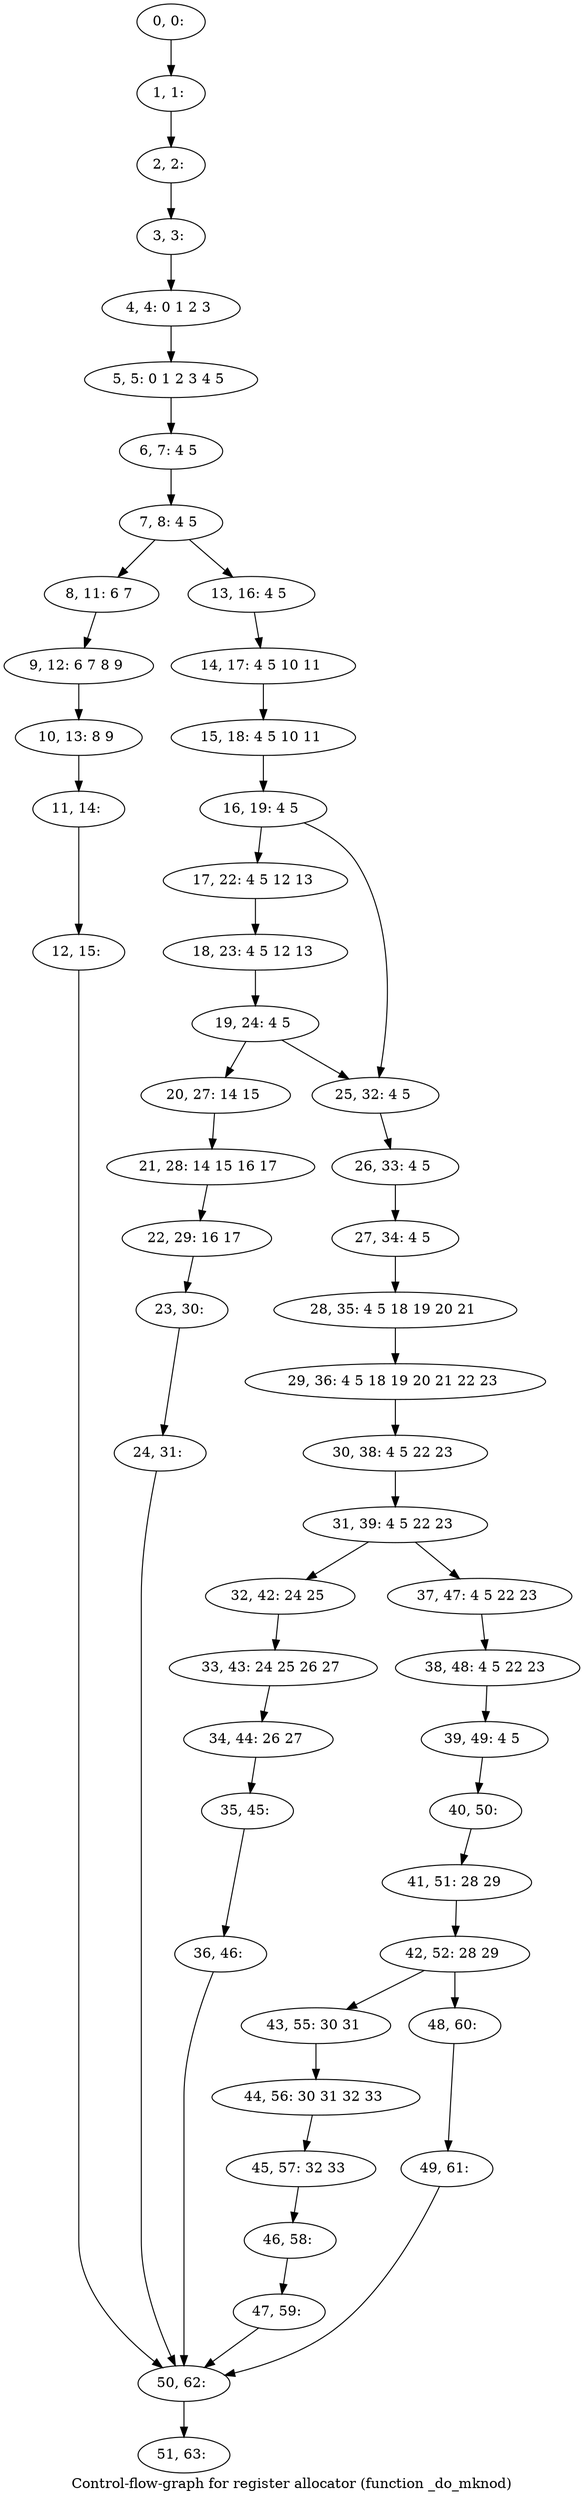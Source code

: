 digraph G {
graph [label="Control-flow-graph for register allocator (function _do_mknod)"]
0[label="0, 0: "];
1[label="1, 1: "];
2[label="2, 2: "];
3[label="3, 3: "];
4[label="4, 4: 0 1 2 3 "];
5[label="5, 5: 0 1 2 3 4 5 "];
6[label="6, 7: 4 5 "];
7[label="7, 8: 4 5 "];
8[label="8, 11: 6 7 "];
9[label="9, 12: 6 7 8 9 "];
10[label="10, 13: 8 9 "];
11[label="11, 14: "];
12[label="12, 15: "];
13[label="13, 16: 4 5 "];
14[label="14, 17: 4 5 10 11 "];
15[label="15, 18: 4 5 10 11 "];
16[label="16, 19: 4 5 "];
17[label="17, 22: 4 5 12 13 "];
18[label="18, 23: 4 5 12 13 "];
19[label="19, 24: 4 5 "];
20[label="20, 27: 14 15 "];
21[label="21, 28: 14 15 16 17 "];
22[label="22, 29: 16 17 "];
23[label="23, 30: "];
24[label="24, 31: "];
25[label="25, 32: 4 5 "];
26[label="26, 33: 4 5 "];
27[label="27, 34: 4 5 "];
28[label="28, 35: 4 5 18 19 20 21 "];
29[label="29, 36: 4 5 18 19 20 21 22 23 "];
30[label="30, 38: 4 5 22 23 "];
31[label="31, 39: 4 5 22 23 "];
32[label="32, 42: 24 25 "];
33[label="33, 43: 24 25 26 27 "];
34[label="34, 44: 26 27 "];
35[label="35, 45: "];
36[label="36, 46: "];
37[label="37, 47: 4 5 22 23 "];
38[label="38, 48: 4 5 22 23 "];
39[label="39, 49: 4 5 "];
40[label="40, 50: "];
41[label="41, 51: 28 29 "];
42[label="42, 52: 28 29 "];
43[label="43, 55: 30 31 "];
44[label="44, 56: 30 31 32 33 "];
45[label="45, 57: 32 33 "];
46[label="46, 58: "];
47[label="47, 59: "];
48[label="48, 60: "];
49[label="49, 61: "];
50[label="50, 62: "];
51[label="51, 63: "];
0->1 ;
1->2 ;
2->3 ;
3->4 ;
4->5 ;
5->6 ;
6->7 ;
7->8 ;
7->13 ;
8->9 ;
9->10 ;
10->11 ;
11->12 ;
12->50 ;
13->14 ;
14->15 ;
15->16 ;
16->17 ;
16->25 ;
17->18 ;
18->19 ;
19->20 ;
19->25 ;
20->21 ;
21->22 ;
22->23 ;
23->24 ;
24->50 ;
25->26 ;
26->27 ;
27->28 ;
28->29 ;
29->30 ;
30->31 ;
31->32 ;
31->37 ;
32->33 ;
33->34 ;
34->35 ;
35->36 ;
36->50 ;
37->38 ;
38->39 ;
39->40 ;
40->41 ;
41->42 ;
42->43 ;
42->48 ;
43->44 ;
44->45 ;
45->46 ;
46->47 ;
47->50 ;
48->49 ;
49->50 ;
50->51 ;
}
